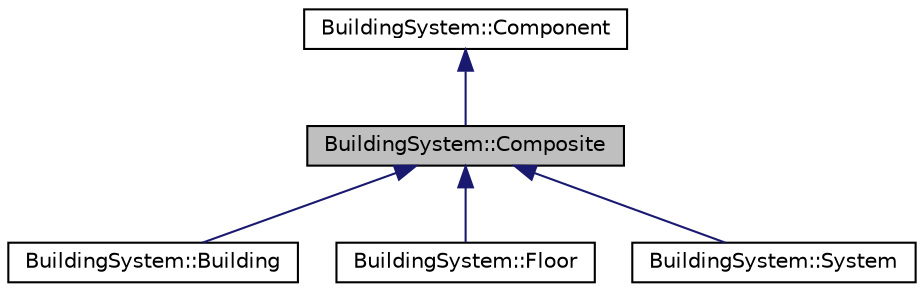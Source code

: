 digraph "BuildingSystem::Composite"
{
  edge [fontname="Helvetica",fontsize="10",labelfontname="Helvetica",labelfontsize="10"];
  node [fontname="Helvetica",fontsize="10",shape=record];
  Node0 [label="BuildingSystem::Composite",height=0.2,width=0.4,color="black", fillcolor="grey75", style="filled", fontcolor="black"];
  Node1 -> Node0 [dir="back",color="midnightblue",fontsize="10",style="solid",fontname="Helvetica"];
  Node1 [label="BuildingSystem::Component",height=0.2,width=0.4,color="black", fillcolor="white", style="filled",URL="$classBuildingSystem_1_1Component.html"];
  Node0 -> Node2 [dir="back",color="midnightblue",fontsize="10",style="solid",fontname="Helvetica"];
  Node2 [label="BuildingSystem::Building",height=0.2,width=0.4,color="black", fillcolor="white", style="filled",URL="$classBuildingSystem_1_1Building.html"];
  Node0 -> Node3 [dir="back",color="midnightblue",fontsize="10",style="solid",fontname="Helvetica"];
  Node3 [label="BuildingSystem::Floor",height=0.2,width=0.4,color="black", fillcolor="white", style="filled",URL="$classBuildingSystem_1_1Floor.html"];
  Node0 -> Node4 [dir="back",color="midnightblue",fontsize="10",style="solid",fontname="Helvetica"];
  Node4 [label="BuildingSystem::System",height=0.2,width=0.4,color="black", fillcolor="white", style="filled",URL="$classBuildingSystem_1_1System.html"];
}
